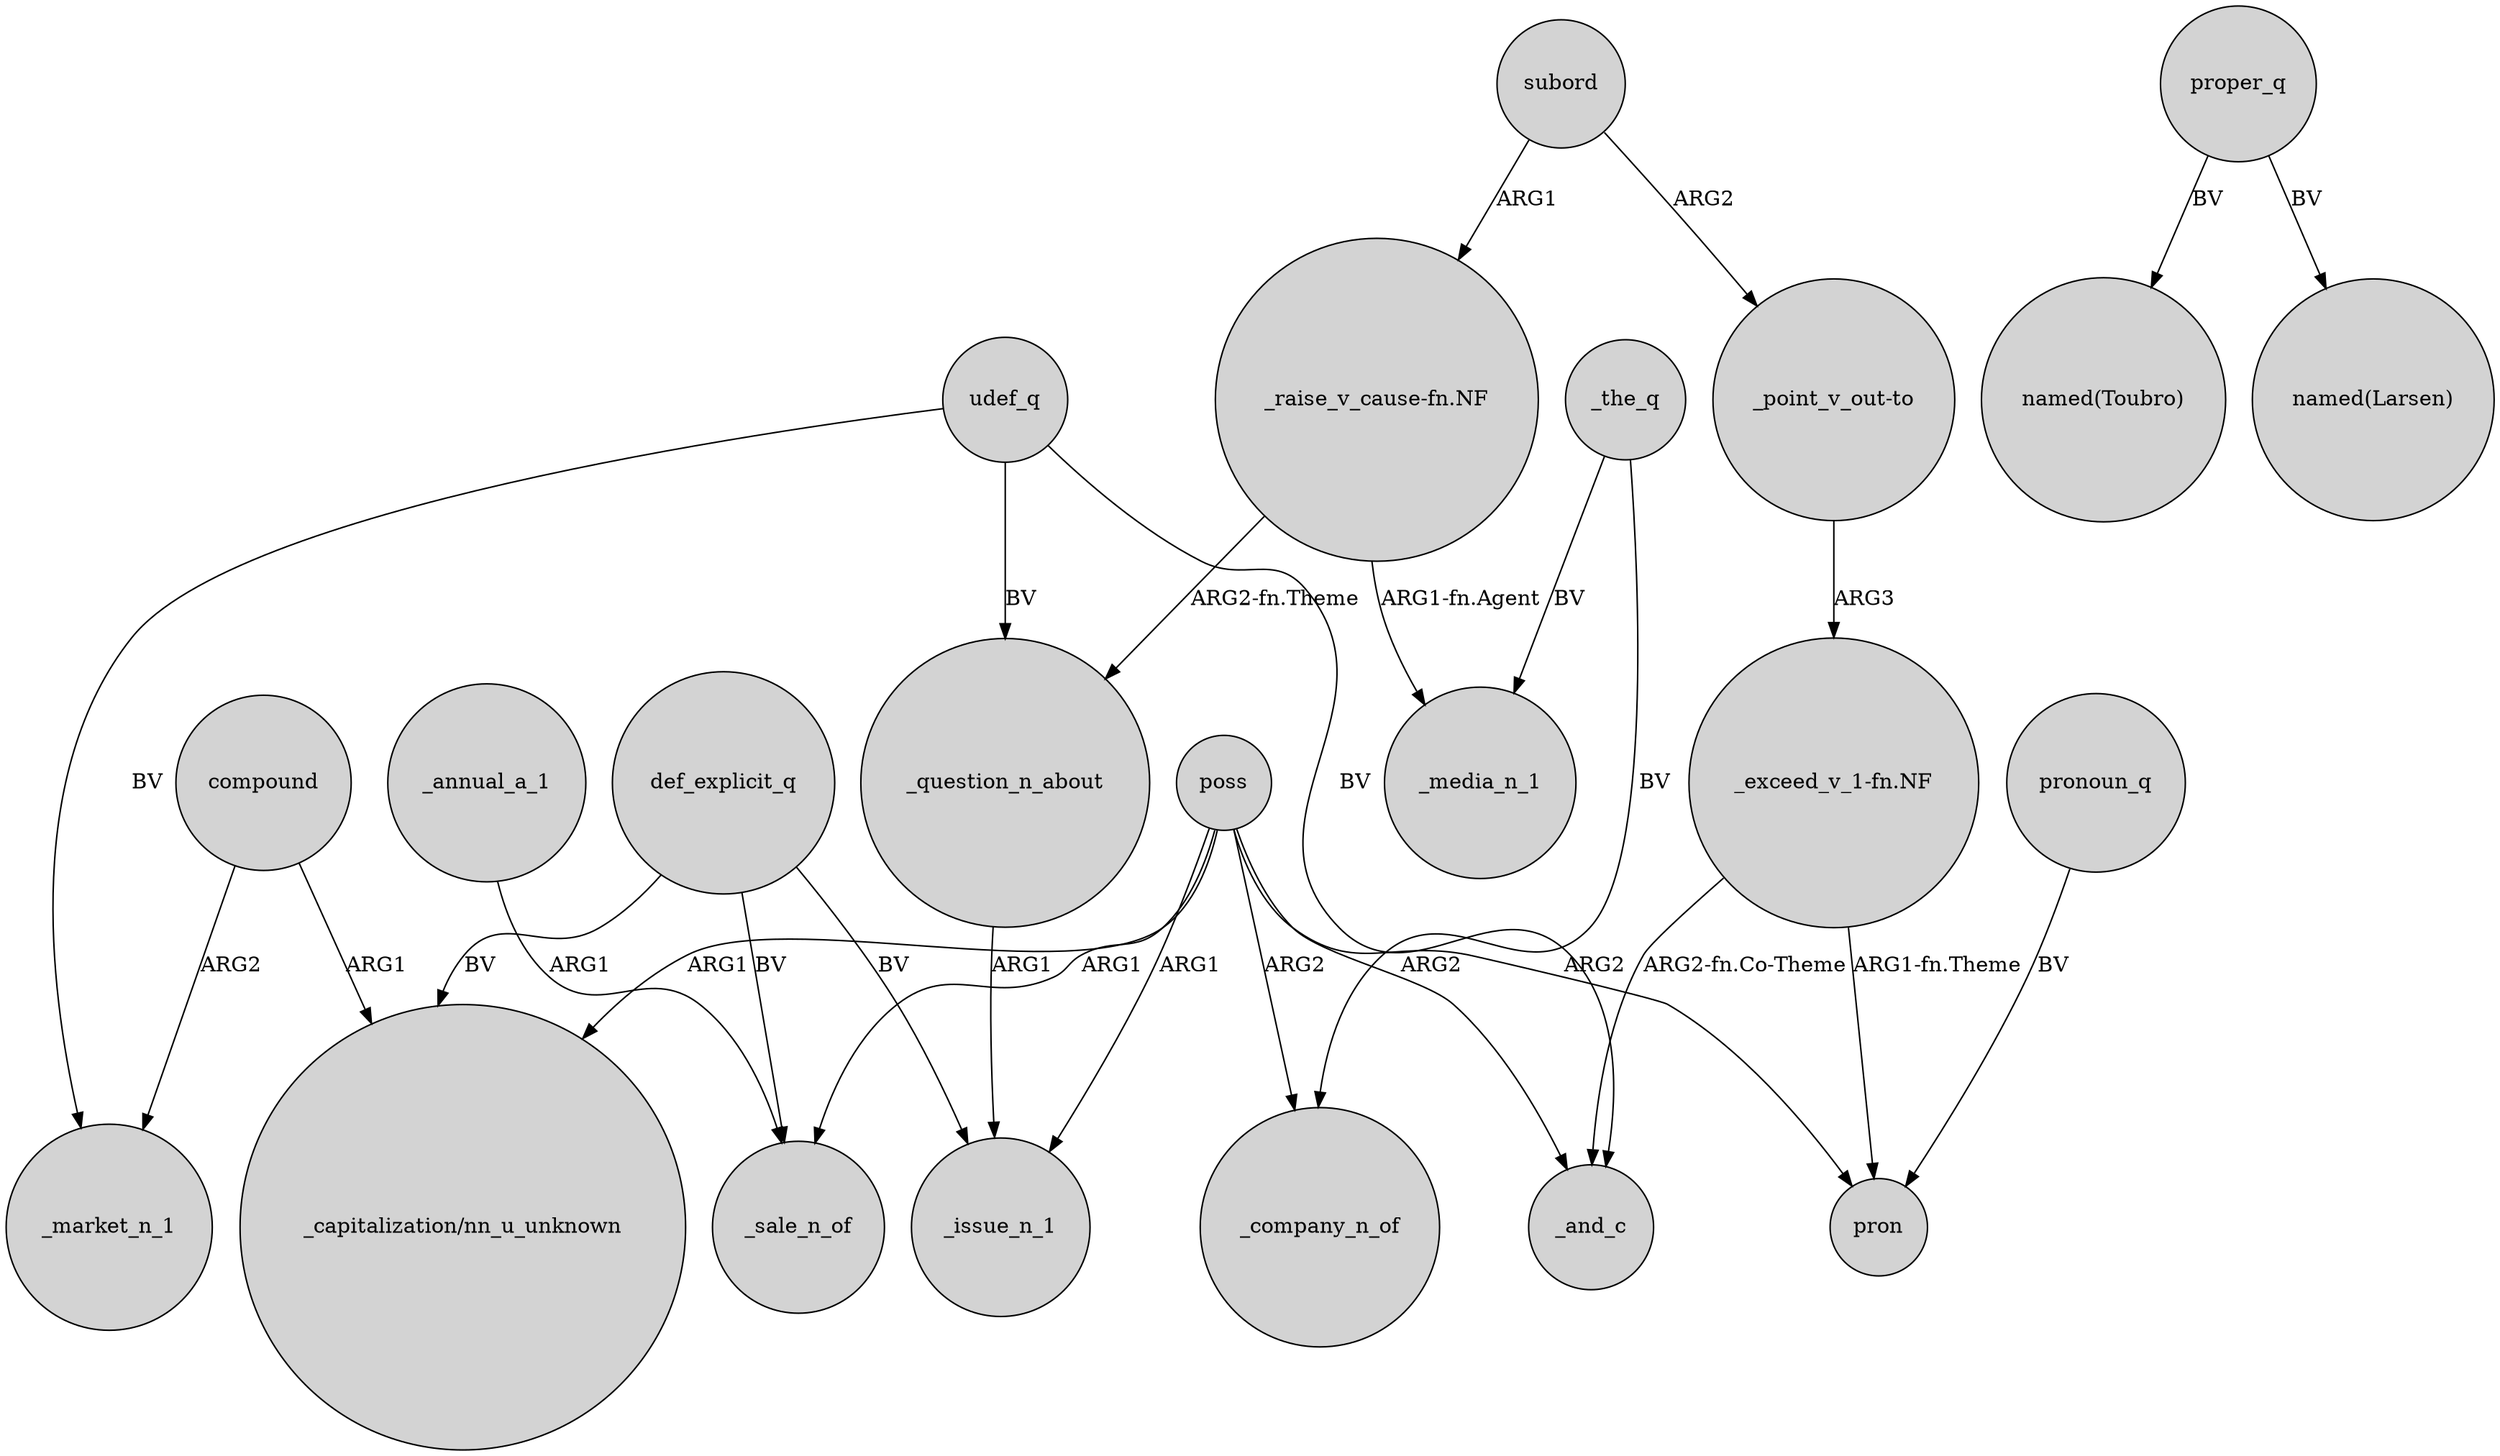 digraph {
	node [shape=circle style=filled]
	compound -> _market_n_1 [label=ARG2]
	def_explicit_q -> "_capitalization/nn_u_unknown" [label=BV]
	def_explicit_q -> _issue_n_1 [label=BV]
	"_raise_v_cause-fn.NF" -> _question_n_about [label="ARG2-fn.Theme"]
	poss -> _and_c [label=ARG2]
	subord -> "_raise_v_cause-fn.NF" [label=ARG1]
	poss -> pron [label=ARG2]
	"_exceed_v_1-fn.NF" -> _and_c [label="ARG2-fn.Co-Theme"]
	"_exceed_v_1-fn.NF" -> pron [label="ARG1-fn.Theme"]
	"_point_v_out-to" -> "_exceed_v_1-fn.NF" [label=ARG3]
	udef_q -> _question_n_about [label=BV]
	udef_q -> _market_n_1 [label=BV]
	def_explicit_q -> _sale_n_of [label=BV]
	_the_q -> _company_n_of [label=BV]
	subord -> "_point_v_out-to" [label=ARG2]
	_annual_a_1 -> _sale_n_of [label=ARG1]
	pronoun_q -> pron [label=BV]
	"_raise_v_cause-fn.NF" -> _media_n_1 [label="ARG1-fn.Agent"]
	poss -> _sale_n_of [label=ARG1]
	_question_n_about -> _issue_n_1 [label=ARG1]
	poss -> _issue_n_1 [label=ARG1]
	poss -> _company_n_of [label=ARG2]
	proper_q -> "named(Toubro)" [label=BV]
	proper_q -> "named(Larsen)" [label=BV]
	udef_q -> _and_c [label=BV]
	poss -> "_capitalization/nn_u_unknown" [label=ARG1]
	compound -> "_capitalization/nn_u_unknown" [label=ARG1]
	_the_q -> _media_n_1 [label=BV]
}
